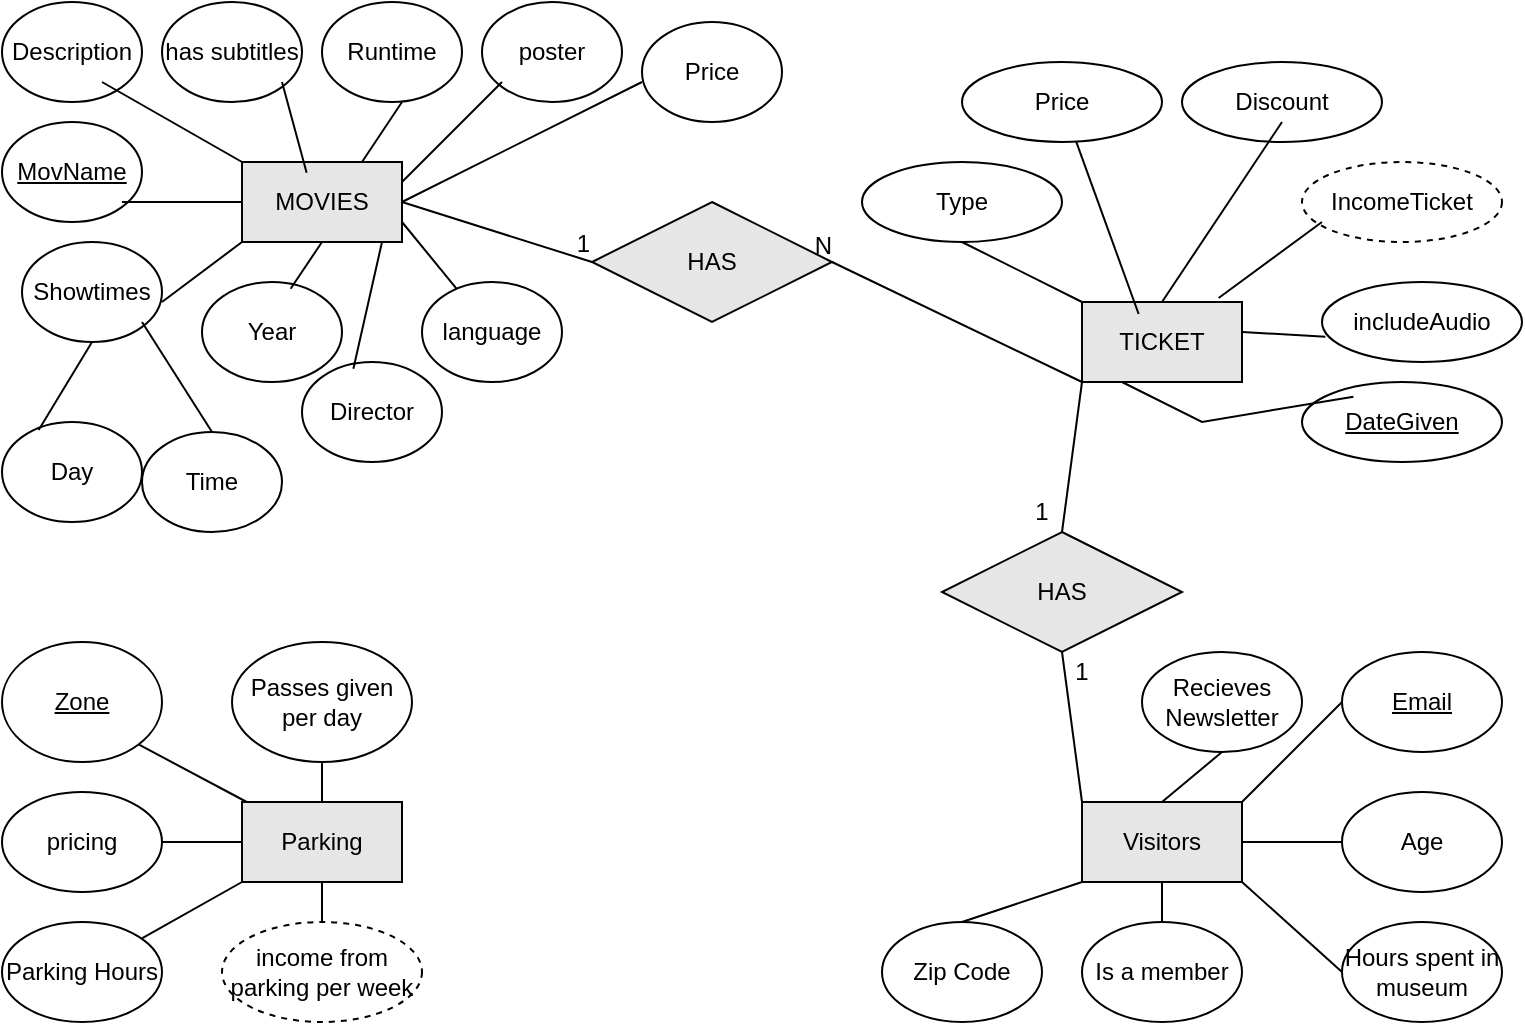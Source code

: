 <mxfile version="20.8.20" type="github">
  <diagram id="hE65RoLKXRJ-H_FZ36-S" name="Page-1">
    <mxGraphModel dx="747" dy="470" grid="1" gridSize="10" guides="1" tooltips="1" connect="1" arrows="1" fold="1" page="1" pageScale="1" pageWidth="850" pageHeight="1100" math="0" shadow="0">
      <root>
        <mxCell id="0" />
        <mxCell id="1" parent="0" />
        <mxCell id="snFYg91EjPXi_6oUZBa3-1" value="&lt;span style=&quot;&quot;&gt;MOVIES&lt;/span&gt;" style="rounded=0;whiteSpace=wrap;html=1;labelBackgroundColor=none;fillColor=#E6E6E6;strokeColor=default;align=center;fontColor=default;" parent="1" vertex="1">
          <mxGeometry x="120" y="80" width="80" height="40" as="geometry" />
        </mxCell>
        <mxCell id="B4HkfwiJIqSksFedpEig-1" value="Showtimes" style="ellipse;whiteSpace=wrap;html=1;labelBackgroundColor=none;strokeColor=default;fontColor=default;fillColor=#FFFFFF;" parent="1" vertex="1">
          <mxGeometry x="10" y="120" width="70" height="50" as="geometry" />
        </mxCell>
        <mxCell id="B4HkfwiJIqSksFedpEig-2" value="Price" style="ellipse;whiteSpace=wrap;html=1;labelBackgroundColor=none;strokeColor=default;fontColor=default;fillColor=#FFFFFF;" parent="1" vertex="1">
          <mxGeometry x="320" y="10" width="70" height="50" as="geometry" />
        </mxCell>
        <mxCell id="B4HkfwiJIqSksFedpEig-3" value="&lt;u&gt;MovName&lt;/u&gt;" style="ellipse;whiteSpace=wrap;html=1;labelBackgroundColor=none;strokeColor=default;fontColor=default;fillColor=#FFFFFF;" parent="1" vertex="1">
          <mxGeometry y="60" width="70" height="50" as="geometry" />
        </mxCell>
        <mxCell id="B4HkfwiJIqSksFedpEig-4" value="Director" style="ellipse;whiteSpace=wrap;html=1;labelBackgroundColor=none;strokeColor=default;fontColor=default;fillColor=#FFFFFF;" parent="1" vertex="1">
          <mxGeometry x="150" y="180" width="70" height="50" as="geometry" />
        </mxCell>
        <mxCell id="B4HkfwiJIqSksFedpEig-5" value="Description" style="ellipse;whiteSpace=wrap;html=1;labelBackgroundColor=none;strokeColor=default;fontColor=default;fillColor=#FFFFFF;" parent="1" vertex="1">
          <mxGeometry width="70" height="50" as="geometry" />
        </mxCell>
        <mxCell id="B4HkfwiJIqSksFedpEig-6" value="Runtime" style="ellipse;whiteSpace=wrap;html=1;labelBackgroundColor=none;strokeColor=default;fontColor=default;fillColor=#FFFFFF;" parent="1" vertex="1">
          <mxGeometry x="160" width="70" height="50" as="geometry" />
        </mxCell>
        <mxCell id="B4HkfwiJIqSksFedpEig-7" value="Year" style="ellipse;whiteSpace=wrap;html=1;labelBackgroundColor=none;strokeColor=default;fontColor=default;fillColor=#FFFFFF;" parent="1" vertex="1">
          <mxGeometry x="100" y="140" width="70" height="50" as="geometry" />
        </mxCell>
        <mxCell id="B4HkfwiJIqSksFedpEig-8" value="language" style="ellipse;whiteSpace=wrap;html=1;labelBackgroundColor=none;strokeColor=default;fontColor=default;fillColor=#FFFFFF;" parent="1" vertex="1">
          <mxGeometry x="210" y="140" width="70" height="50" as="geometry" />
        </mxCell>
        <mxCell id="B4HkfwiJIqSksFedpEig-9" value="has subtitles" style="ellipse;whiteSpace=wrap;html=1;labelBackgroundColor=none;strokeColor=default;fontColor=default;fillColor=#FFFFFF;" parent="1" vertex="1">
          <mxGeometry x="80" width="70" height="50" as="geometry" />
        </mxCell>
        <mxCell id="B4HkfwiJIqSksFedpEig-10" value="poster" style="ellipse;whiteSpace=wrap;html=1;labelBackgroundColor=none;strokeColor=default;fontColor=default;fillColor=#FFFFFF;" parent="1" vertex="1">
          <mxGeometry x="240" width="70" height="50" as="geometry" />
        </mxCell>
        <mxCell id="B4HkfwiJIqSksFedpEig-11" value="Day" style="ellipse;whiteSpace=wrap;html=1;labelBackgroundColor=none;strokeColor=default;fontColor=default;fillColor=#FFFFFF;" parent="1" vertex="1">
          <mxGeometry y="210" width="70" height="50" as="geometry" />
        </mxCell>
        <mxCell id="B4HkfwiJIqSksFedpEig-12" value="Time" style="ellipse;whiteSpace=wrap;html=1;labelBackgroundColor=none;strokeColor=default;fontColor=default;fillColor=#FFFFFF;" parent="1" vertex="1">
          <mxGeometry x="70" y="215" width="70" height="50" as="geometry" />
        </mxCell>
        <mxCell id="B4HkfwiJIqSksFedpEig-14" value="" style="endArrow=none;html=1;rounded=0;fontColor=default;exitX=0;exitY=0;exitDx=0;exitDy=0;" parent="1" source="snFYg91EjPXi_6oUZBa3-1" edge="1">
          <mxGeometry width="50" height="50" relative="1" as="geometry">
            <mxPoint y="90" as="sourcePoint" />
            <mxPoint x="50" y="40" as="targetPoint" />
          </mxGeometry>
        </mxCell>
        <mxCell id="B4HkfwiJIqSksFedpEig-16" value="" style="endArrow=none;html=1;rounded=0;fontColor=default;exitX=0.404;exitY=0.133;exitDx=0;exitDy=0;exitPerimeter=0;" parent="1" source="snFYg91EjPXi_6oUZBa3-1" edge="1">
          <mxGeometry width="50" height="50" relative="1" as="geometry">
            <mxPoint x="90" y="80" as="sourcePoint" />
            <mxPoint x="140" y="40" as="targetPoint" />
          </mxGeometry>
        </mxCell>
        <mxCell id="B4HkfwiJIqSksFedpEig-17" value="" style="endArrow=none;html=1;rounded=0;fontColor=default;exitX=0.75;exitY=0;exitDx=0;exitDy=0;" parent="1" source="snFYg91EjPXi_6oUZBa3-1" edge="1">
          <mxGeometry width="50" height="50" relative="1" as="geometry">
            <mxPoint x="150" y="90" as="sourcePoint" />
            <mxPoint x="200" y="50" as="targetPoint" />
          </mxGeometry>
        </mxCell>
        <mxCell id="B4HkfwiJIqSksFedpEig-18" value="" style="endArrow=none;html=1;rounded=0;fontColor=default;" parent="1" edge="1">
          <mxGeometry width="50" height="50" relative="1" as="geometry">
            <mxPoint x="200" y="90" as="sourcePoint" />
            <mxPoint x="250" y="40" as="targetPoint" />
          </mxGeometry>
        </mxCell>
        <mxCell id="B4HkfwiJIqSksFedpEig-19" value="" style="endArrow=none;html=1;rounded=0;fontColor=default;exitX=1;exitY=0.5;exitDx=0;exitDy=0;" parent="1" source="snFYg91EjPXi_6oUZBa3-1" edge="1">
          <mxGeometry width="50" height="50" relative="1" as="geometry">
            <mxPoint x="270" y="90" as="sourcePoint" />
            <mxPoint x="320" y="40" as="targetPoint" />
          </mxGeometry>
        </mxCell>
        <mxCell id="B4HkfwiJIqSksFedpEig-20" value="" style="endArrow=none;html=1;rounded=0;fontColor=default;entryX=0;entryY=0.5;entryDx=0;entryDy=0;" parent="1" target="snFYg91EjPXi_6oUZBa3-1" edge="1">
          <mxGeometry width="50" height="50" relative="1" as="geometry">
            <mxPoint x="60" y="100" as="sourcePoint" />
            <mxPoint x="100" y="40" as="targetPoint" />
          </mxGeometry>
        </mxCell>
        <mxCell id="B4HkfwiJIqSksFedpEig-21" value="" style="endArrow=none;html=1;rounded=0;fontColor=default;entryX=0;entryY=1;entryDx=0;entryDy=0;" parent="1" target="snFYg91EjPXi_6oUZBa3-1" edge="1">
          <mxGeometry width="50" height="50" relative="1" as="geometry">
            <mxPoint x="80" y="150" as="sourcePoint" />
            <mxPoint x="130" y="100" as="targetPoint" />
          </mxGeometry>
        </mxCell>
        <mxCell id="B4HkfwiJIqSksFedpEig-23" value="" style="endArrow=none;html=1;rounded=0;fontColor=default;exitX=0.262;exitY=0.08;exitDx=0;exitDy=0;exitPerimeter=0;" parent="1" source="B4HkfwiJIqSksFedpEig-11" edge="1">
          <mxGeometry width="50" height="50" relative="1" as="geometry">
            <mxPoint x="30" y="220" as="sourcePoint" />
            <mxPoint x="45" y="170" as="targetPoint" />
          </mxGeometry>
        </mxCell>
        <mxCell id="B4HkfwiJIqSksFedpEig-24" value="" style="endArrow=none;html=1;rounded=0;fontColor=default;exitX=0.5;exitY=0;exitDx=0;exitDy=0;" parent="1" source="B4HkfwiJIqSksFedpEig-12" edge="1">
          <mxGeometry width="50" height="50" relative="1" as="geometry">
            <mxPoint x="20" y="210" as="sourcePoint" />
            <mxPoint x="70" y="160" as="targetPoint" />
          </mxGeometry>
        </mxCell>
        <mxCell id="B4HkfwiJIqSksFedpEig-25" value="" style="endArrow=none;html=1;rounded=0;fontColor=default;exitX=0.633;exitY=0.067;exitDx=0;exitDy=0;exitPerimeter=0;entryX=0.5;entryY=1;entryDx=0;entryDy=0;" parent="1" source="B4HkfwiJIqSksFedpEig-7" target="snFYg91EjPXi_6oUZBa3-1" edge="1">
          <mxGeometry width="50" height="50" relative="1" as="geometry">
            <mxPoint x="120" y="160" as="sourcePoint" />
            <mxPoint x="160" y="130" as="targetPoint" />
          </mxGeometry>
        </mxCell>
        <mxCell id="B4HkfwiJIqSksFedpEig-26" value="" style="endArrow=none;html=1;rounded=0;fontColor=default;exitX=0.367;exitY=0.067;exitDx=0;exitDy=0;exitPerimeter=0;" parent="1" source="B4HkfwiJIqSksFedpEig-4" edge="1">
          <mxGeometry width="50" height="50" relative="1" as="geometry">
            <mxPoint x="140" y="170" as="sourcePoint" />
            <mxPoint x="190" y="120" as="targetPoint" />
          </mxGeometry>
        </mxCell>
        <mxCell id="B4HkfwiJIqSksFedpEig-27" value="" style="endArrow=none;html=1;rounded=0;fontColor=default;" parent="1" source="B4HkfwiJIqSksFedpEig-8" edge="1">
          <mxGeometry width="50" height="50" relative="1" as="geometry">
            <mxPoint x="150" y="160" as="sourcePoint" />
            <mxPoint x="200" y="110" as="targetPoint" />
          </mxGeometry>
        </mxCell>
        <mxCell id="B4HkfwiJIqSksFedpEig-28" value="&lt;span style=&quot;&quot;&gt;TICKET&lt;/span&gt;" style="rounded=0;whiteSpace=wrap;html=1;labelBackgroundColor=none;fillColor=#E6E6E6;strokeColor=default;align=center;fontColor=default;" parent="1" vertex="1">
          <mxGeometry x="540" y="150" width="80" height="40" as="geometry" />
        </mxCell>
        <mxCell id="B4HkfwiJIqSksFedpEig-41" value="includeAudio" style="ellipse;whiteSpace=wrap;html=1;align=center;labelBackgroundColor=none;strokeColor=default;fontColor=default;fillColor=#FFFFFF;" parent="1" vertex="1">
          <mxGeometry x="660" y="140" width="100" height="40" as="geometry" />
        </mxCell>
        <mxCell id="B4HkfwiJIqSksFedpEig-43" value="Discount" style="ellipse;whiteSpace=wrap;html=1;align=center;labelBackgroundColor=none;strokeColor=default;fontColor=default;fillColor=#FFFFFF;" parent="1" vertex="1">
          <mxGeometry x="590" y="30" width="100" height="40" as="geometry" />
        </mxCell>
        <mxCell id="B4HkfwiJIqSksFedpEig-44" value="Price" style="ellipse;whiteSpace=wrap;html=1;align=center;labelBackgroundColor=none;strokeColor=default;fontColor=default;fillColor=#FFFFFF;" parent="1" vertex="1">
          <mxGeometry x="480" y="30" width="100" height="40" as="geometry" />
        </mxCell>
        <mxCell id="B4HkfwiJIqSksFedpEig-45" value="Type" style="ellipse;whiteSpace=wrap;html=1;align=center;labelBackgroundColor=none;strokeColor=default;fontColor=default;fillColor=#FFFFFF;" parent="1" vertex="1">
          <mxGeometry x="430" y="80" width="100" height="40" as="geometry" />
        </mxCell>
        <mxCell id="B4HkfwiJIqSksFedpEig-46" value="DateGiven" style="ellipse;whiteSpace=wrap;html=1;align=center;fontStyle=4;labelBackgroundColor=none;strokeColor=default;fontColor=default;fillColor=#FFFFFF;" parent="1" vertex="1">
          <mxGeometry x="650" y="190" width="100" height="40" as="geometry" />
        </mxCell>
        <mxCell id="B4HkfwiJIqSksFedpEig-47" value="IncomeTicket" style="ellipse;whiteSpace=wrap;html=1;align=center;dashed=1;labelBackgroundColor=none;strokeColor=default;fontColor=default;fillColor=#FFFFFF;" parent="1" vertex="1">
          <mxGeometry x="650" y="80" width="100" height="40" as="geometry" />
        </mxCell>
        <mxCell id="B4HkfwiJIqSksFedpEig-48" value="" style="endArrow=none;html=1;rounded=0;fontColor=default;entryX=0;entryY=0;entryDx=0;entryDy=0;" parent="1" target="B4HkfwiJIqSksFedpEig-28" edge="1">
          <mxGeometry relative="1" as="geometry">
            <mxPoint x="480" y="120" as="sourcePoint" />
            <mxPoint x="620" y="110" as="targetPoint" />
          </mxGeometry>
        </mxCell>
        <mxCell id="B4HkfwiJIqSksFedpEig-49" value="" style="endArrow=none;html=1;rounded=0;fontColor=default;entryX=0.354;entryY=0.15;entryDx=0;entryDy=0;entryPerimeter=0;" parent="1" source="B4HkfwiJIqSksFedpEig-44" target="B4HkfwiJIqSksFedpEig-28" edge="1">
          <mxGeometry relative="1" as="geometry">
            <mxPoint x="500" y="79" as="sourcePoint" />
            <mxPoint x="660" y="79" as="targetPoint" />
          </mxGeometry>
        </mxCell>
        <mxCell id="B4HkfwiJIqSksFedpEig-50" value="" style="endArrow=none;html=1;rounded=0;fontColor=default;exitX=0.5;exitY=0;exitDx=0;exitDy=0;" parent="1" source="B4HkfwiJIqSksFedpEig-28" edge="1">
          <mxGeometry relative="1" as="geometry">
            <mxPoint x="520" y="110" as="sourcePoint" />
            <mxPoint x="640" y="60" as="targetPoint" />
          </mxGeometry>
        </mxCell>
        <mxCell id="B4HkfwiJIqSksFedpEig-51" value="" style="endArrow=none;html=1;rounded=0;fontColor=default;exitX=0.854;exitY=-0.05;exitDx=0;exitDy=0;exitPerimeter=0;" parent="1" source="B4HkfwiJIqSksFedpEig-28" edge="1">
          <mxGeometry relative="1" as="geometry">
            <mxPoint x="520" y="110" as="sourcePoint" />
            <mxPoint x="660" y="110" as="targetPoint" />
          </mxGeometry>
        </mxCell>
        <mxCell id="B4HkfwiJIqSksFedpEig-52" value="" style="endArrow=none;html=1;rounded=0;fontColor=default;entryX=0.017;entryY=0.683;entryDx=0;entryDy=0;entryPerimeter=0;" parent="1" target="B4HkfwiJIqSksFedpEig-41" edge="1">
          <mxGeometry relative="1" as="geometry">
            <mxPoint x="620" y="165" as="sourcePoint" />
            <mxPoint x="680" y="164.5" as="targetPoint" />
          </mxGeometry>
        </mxCell>
        <mxCell id="B4HkfwiJIqSksFedpEig-53" value="" style="endArrow=none;html=1;rounded=0;fontColor=default;entryX=0.257;entryY=0.183;entryDx=0;entryDy=0;entryPerimeter=0;" parent="1" target="B4HkfwiJIqSksFedpEig-46" edge="1">
          <mxGeometry relative="1" as="geometry">
            <mxPoint x="560" y="190" as="sourcePoint" />
            <mxPoint x="720" y="189" as="targetPoint" />
            <Array as="points">
              <mxPoint x="600" y="210" />
            </Array>
          </mxGeometry>
        </mxCell>
        <mxCell id="B4HkfwiJIqSksFedpEig-54" value="HAS" style="shape=rhombus;perimeter=rhombusPerimeter;whiteSpace=wrap;html=1;align=center;labelBackgroundColor=none;strokeColor=default;fontColor=default;fillColor=#E6E6E6;" parent="1" vertex="1">
          <mxGeometry x="295" y="100" width="120" height="60" as="geometry" />
        </mxCell>
        <mxCell id="B4HkfwiJIqSksFedpEig-55" value="" style="endArrow=none;html=1;rounded=0;fontColor=default;entryX=0;entryY=0.5;entryDx=0;entryDy=0;" parent="1" target="B4HkfwiJIqSksFedpEig-54" edge="1">
          <mxGeometry relative="1" as="geometry">
            <mxPoint x="200" y="100" as="sourcePoint" />
            <mxPoint x="360" y="100" as="targetPoint" />
          </mxGeometry>
        </mxCell>
        <mxCell id="B4HkfwiJIqSksFedpEig-56" value="1" style="resizable=0;html=1;align=right;verticalAlign=bottom;labelBackgroundColor=none;strokeColor=default;fontColor=default;fillColor=#E6E6E6;" parent="B4HkfwiJIqSksFedpEig-55" connectable="0" vertex="1">
          <mxGeometry x="1" relative="1" as="geometry" />
        </mxCell>
        <mxCell id="B4HkfwiJIqSksFedpEig-57" value="" style="endArrow=none;html=1;rounded=0;fontColor=default;exitX=0;exitY=1;exitDx=0;exitDy=0;" parent="1" source="B4HkfwiJIqSksFedpEig-28" edge="1">
          <mxGeometry relative="1" as="geometry">
            <mxPoint x="495" y="140" as="sourcePoint" />
            <mxPoint x="415" y="130" as="targetPoint" />
          </mxGeometry>
        </mxCell>
        <mxCell id="B4HkfwiJIqSksFedpEig-58" value="N" style="resizable=0;html=1;align=right;verticalAlign=bottom;labelBackgroundColor=none;strokeColor=default;fontColor=default;fillColor=#E6E6E6;" parent="B4HkfwiJIqSksFedpEig-57" connectable="0" vertex="1">
          <mxGeometry x="1" relative="1" as="geometry" />
        </mxCell>
        <mxCell id="ZLmWBADTlYXgiT_7GT_r-1" value="Parking" style="rounded=0;whiteSpace=wrap;html=1;labelBackgroundColor=none;fillColor=#E6E6E6;strokeColor=default;align=center;fontColor=default;" parent="1" vertex="1">
          <mxGeometry x="120" y="400" width="80" height="40" as="geometry" />
        </mxCell>
        <mxCell id="ZLmWBADTlYXgiT_7GT_r-2" value="Zone" style="ellipse;whiteSpace=wrap;html=1;fontStyle=4" parent="1" vertex="1">
          <mxGeometry y="320" width="80" height="60" as="geometry" />
        </mxCell>
        <mxCell id="ZLmWBADTlYXgiT_7GT_r-3" value="pricing" style="ellipse;whiteSpace=wrap;html=1;" parent="1" vertex="1">
          <mxGeometry y="395" width="80" height="50" as="geometry" />
        </mxCell>
        <mxCell id="ZLmWBADTlYXgiT_7GT_r-4" value="Parking Hours" style="ellipse;whiteSpace=wrap;html=1;" parent="1" vertex="1">
          <mxGeometry y="460" width="80" height="50" as="geometry" />
        </mxCell>
        <mxCell id="ZLmWBADTlYXgiT_7GT_r-5" value="Passes given per day" style="ellipse;whiteSpace=wrap;html=1;" parent="1" vertex="1">
          <mxGeometry x="115" y="320" width="90" height="60" as="geometry" />
        </mxCell>
        <mxCell id="ZLmWBADTlYXgiT_7GT_r-6" value="income from parking per week" style="ellipse;whiteSpace=wrap;html=1;dashed=1;" parent="1" vertex="1">
          <mxGeometry x="110" y="460" width="100" height="50" as="geometry" />
        </mxCell>
        <mxCell id="ZLmWBADTlYXgiT_7GT_r-7" value="" style="endArrow=none;html=1;rounded=0;exitX=1;exitY=1;exitDx=0;exitDy=0;" parent="1" source="ZLmWBADTlYXgiT_7GT_r-2" target="ZLmWBADTlYXgiT_7GT_r-1" edge="1">
          <mxGeometry width="50" height="50" relative="1" as="geometry">
            <mxPoint x="150" y="390" as="sourcePoint" />
            <mxPoint x="200" y="340" as="targetPoint" />
          </mxGeometry>
        </mxCell>
        <mxCell id="ZLmWBADTlYXgiT_7GT_r-8" value="" style="endArrow=none;html=1;rounded=0;exitX=0.5;exitY=0;exitDx=0;exitDy=0;entryX=0.5;entryY=1;entryDx=0;entryDy=0;" parent="1" source="ZLmWBADTlYXgiT_7GT_r-1" target="ZLmWBADTlYXgiT_7GT_r-5" edge="1">
          <mxGeometry width="50" height="50" relative="1" as="geometry">
            <mxPoint x="150" y="390" as="sourcePoint" />
            <mxPoint x="200" y="340" as="targetPoint" />
          </mxGeometry>
        </mxCell>
        <mxCell id="ZLmWBADTlYXgiT_7GT_r-9" value="" style="endArrow=none;html=1;rounded=0;exitX=1;exitY=0.5;exitDx=0;exitDy=0;entryX=0;entryY=0.5;entryDx=0;entryDy=0;" parent="1" source="ZLmWBADTlYXgiT_7GT_r-3" target="ZLmWBADTlYXgiT_7GT_r-1" edge="1">
          <mxGeometry width="50" height="50" relative="1" as="geometry">
            <mxPoint x="80" y="450" as="sourcePoint" />
            <mxPoint x="130" y="400" as="targetPoint" />
          </mxGeometry>
        </mxCell>
        <mxCell id="ZLmWBADTlYXgiT_7GT_r-11" value="" style="endArrow=none;html=1;curved=1;entryX=0;entryY=1;entryDx=0;entryDy=0;" parent="1" source="ZLmWBADTlYXgiT_7GT_r-4" target="ZLmWBADTlYXgiT_7GT_r-1" edge="1">
          <mxGeometry width="50" height="50" relative="1" as="geometry">
            <mxPoint x="150" y="390" as="sourcePoint" />
            <mxPoint x="200" y="340" as="targetPoint" />
          </mxGeometry>
        </mxCell>
        <mxCell id="ZLmWBADTlYXgiT_7GT_r-12" value="" style="endArrow=none;html=1;curved=1;exitX=0.5;exitY=0;exitDx=0;exitDy=0;entryX=0.5;entryY=1;entryDx=0;entryDy=0;" parent="1" source="ZLmWBADTlYXgiT_7GT_r-6" target="ZLmWBADTlYXgiT_7GT_r-1" edge="1">
          <mxGeometry width="50" height="50" relative="1" as="geometry">
            <mxPoint x="150" y="390" as="sourcePoint" />
            <mxPoint x="200" y="340" as="targetPoint" />
          </mxGeometry>
        </mxCell>
        <mxCell id="ZLmWBADTlYXgiT_7GT_r-13" value="Visitors" style="rounded=0;whiteSpace=wrap;html=1;labelBackgroundColor=none;fillColor=#E6E6E6;strokeColor=default;align=center;fontColor=default;" parent="1" vertex="1">
          <mxGeometry x="540" y="400" width="80" height="40" as="geometry" />
        </mxCell>
        <mxCell id="ZLmWBADTlYXgiT_7GT_r-14" value="Email" style="ellipse;whiteSpace=wrap;html=1;fontStyle=4" parent="1" vertex="1">
          <mxGeometry x="670" y="325" width="80" height="50" as="geometry" />
        </mxCell>
        <mxCell id="ZLmWBADTlYXgiT_7GT_r-15" value="Age" style="ellipse;whiteSpace=wrap;html=1;" parent="1" vertex="1">
          <mxGeometry x="670" y="395" width="80" height="50" as="geometry" />
        </mxCell>
        <mxCell id="ZLmWBADTlYXgiT_7GT_r-16" value="" style="endArrow=none;html=1;curved=1;exitX=1;exitY=0;exitDx=0;exitDy=0;entryX=0;entryY=0.5;entryDx=0;entryDy=0;" parent="1" source="ZLmWBADTlYXgiT_7GT_r-13" target="ZLmWBADTlYXgiT_7GT_r-14" edge="1">
          <mxGeometry width="50" height="50" relative="1" as="geometry">
            <mxPoint x="600" y="400" as="sourcePoint" />
            <mxPoint x="650" y="350" as="targetPoint" />
          </mxGeometry>
        </mxCell>
        <mxCell id="ZLmWBADTlYXgiT_7GT_r-17" value="" style="endArrow=none;html=1;curved=1;exitX=1;exitY=0.5;exitDx=0;exitDy=0;entryX=0;entryY=0.5;entryDx=0;entryDy=0;" parent="1" source="ZLmWBADTlYXgiT_7GT_r-13" target="ZLmWBADTlYXgiT_7GT_r-15" edge="1">
          <mxGeometry width="50" height="50" relative="1" as="geometry">
            <mxPoint x="600" y="400" as="sourcePoint" />
            <mxPoint x="650" y="350" as="targetPoint" />
          </mxGeometry>
        </mxCell>
        <mxCell id="ZLmWBADTlYXgiT_7GT_r-18" value="Hours spent in museum" style="ellipse;whiteSpace=wrap;html=1;" parent="1" vertex="1">
          <mxGeometry x="670" y="460" width="80" height="50" as="geometry" />
        </mxCell>
        <mxCell id="ZLmWBADTlYXgiT_7GT_r-19" value="" style="endArrow=none;html=1;curved=1;exitX=1;exitY=1;exitDx=0;exitDy=0;entryX=0;entryY=0.5;entryDx=0;entryDy=0;" parent="1" source="ZLmWBADTlYXgiT_7GT_r-13" target="ZLmWBADTlYXgiT_7GT_r-18" edge="1">
          <mxGeometry width="50" height="50" relative="1" as="geometry">
            <mxPoint x="600" y="400" as="sourcePoint" />
            <mxPoint x="650" y="350" as="targetPoint" />
          </mxGeometry>
        </mxCell>
        <mxCell id="ZLmWBADTlYXgiT_7GT_r-21" value="HAS" style="shape=rhombus;perimeter=rhombusPerimeter;whiteSpace=wrap;html=1;align=center;labelBackgroundColor=none;strokeColor=default;fontColor=default;fillColor=#E6E6E6;" parent="1" vertex="1">
          <mxGeometry x="470" y="265" width="120" height="60" as="geometry" />
        </mxCell>
        <mxCell id="ZLmWBADTlYXgiT_7GT_r-23" value="" style="endArrow=none;html=1;curved=1;exitX=0.5;exitY=0;exitDx=0;exitDy=0;entryX=0;entryY=1;entryDx=0;entryDy=0;" parent="1" source="ZLmWBADTlYXgiT_7GT_r-21" target="B4HkfwiJIqSksFedpEig-28" edge="1">
          <mxGeometry width="50" height="50" relative="1" as="geometry">
            <mxPoint x="590" y="430" as="sourcePoint" />
            <mxPoint x="530" y="220" as="targetPoint" />
          </mxGeometry>
        </mxCell>
        <mxCell id="ZLmWBADTlYXgiT_7GT_r-24" value="" style="endArrow=none;html=1;curved=1;exitX=0;exitY=0;exitDx=0;exitDy=0;entryX=0.5;entryY=1;entryDx=0;entryDy=0;" parent="1" source="ZLmWBADTlYXgiT_7GT_r-13" target="ZLmWBADTlYXgiT_7GT_r-21" edge="1">
          <mxGeometry width="50" height="50" relative="1" as="geometry">
            <mxPoint x="600" y="400" as="sourcePoint" />
            <mxPoint x="650" y="350" as="targetPoint" />
          </mxGeometry>
        </mxCell>
        <mxCell id="ZLmWBADTlYXgiT_7GT_r-25" value="1" style="text;html=1;strokeColor=none;fillColor=none;align=center;verticalAlign=middle;whiteSpace=wrap;rounded=0;" parent="1" vertex="1">
          <mxGeometry x="510" y="320" width="60" height="30" as="geometry" />
        </mxCell>
        <mxCell id="ZLmWBADTlYXgiT_7GT_r-26" value="1" style="text;html=1;strokeColor=none;fillColor=none;align=center;verticalAlign=middle;whiteSpace=wrap;rounded=0;" parent="1" vertex="1">
          <mxGeometry x="490" y="240" width="60" height="30" as="geometry" />
        </mxCell>
        <mxCell id="ZLmWBADTlYXgiT_7GT_r-27" value="&lt;div&gt;Is a member&lt;/div&gt;" style="ellipse;whiteSpace=wrap;html=1;" parent="1" vertex="1">
          <mxGeometry x="540" y="460" width="80" height="50" as="geometry" />
        </mxCell>
        <mxCell id="ZLmWBADTlYXgiT_7GT_r-28" value="" style="endArrow=none;html=1;curved=1;exitX=0.5;exitY=0;exitDx=0;exitDy=0;entryX=0.5;entryY=1;entryDx=0;entryDy=0;" parent="1" source="ZLmWBADTlYXgiT_7GT_r-27" target="ZLmWBADTlYXgiT_7GT_r-13" edge="1">
          <mxGeometry width="50" height="50" relative="1" as="geometry">
            <mxPoint x="400" y="400" as="sourcePoint" />
            <mxPoint x="450" y="350" as="targetPoint" />
          </mxGeometry>
        </mxCell>
        <mxCell id="ZLmWBADTlYXgiT_7GT_r-29" value="&lt;div&gt;Zip Code&lt;/div&gt;" style="ellipse;whiteSpace=wrap;html=1;" parent="1" vertex="1">
          <mxGeometry x="440" y="460" width="80" height="50" as="geometry" />
        </mxCell>
        <mxCell id="ZLmWBADTlYXgiT_7GT_r-30" value="" style="endArrow=none;html=1;curved=1;exitX=0.5;exitY=0;exitDx=0;exitDy=0;entryX=0;entryY=1;entryDx=0;entryDy=0;" parent="1" source="ZLmWBADTlYXgiT_7GT_r-29" target="ZLmWBADTlYXgiT_7GT_r-13" edge="1">
          <mxGeometry width="50" height="50" relative="1" as="geometry">
            <mxPoint x="380" y="400" as="sourcePoint" />
            <mxPoint x="430" y="350" as="targetPoint" />
          </mxGeometry>
        </mxCell>
        <mxCell id="ZLmWBADTlYXgiT_7GT_r-31" value="Recieves Newsletter" style="ellipse;whiteSpace=wrap;html=1;" parent="1" vertex="1">
          <mxGeometry x="570" y="325" width="80" height="50" as="geometry" />
        </mxCell>
        <mxCell id="ZLmWBADTlYXgiT_7GT_r-32" value="" style="endArrow=none;html=1;curved=1;exitX=0.5;exitY=1;exitDx=0;exitDy=0;entryX=0.5;entryY=0;entryDx=0;entryDy=0;" parent="1" source="ZLmWBADTlYXgiT_7GT_r-31" target="ZLmWBADTlYXgiT_7GT_r-13" edge="1">
          <mxGeometry width="50" height="50" relative="1" as="geometry">
            <mxPoint x="380" y="400" as="sourcePoint" />
            <mxPoint x="430" y="350" as="targetPoint" />
          </mxGeometry>
        </mxCell>
      </root>
    </mxGraphModel>
  </diagram>
</mxfile>
